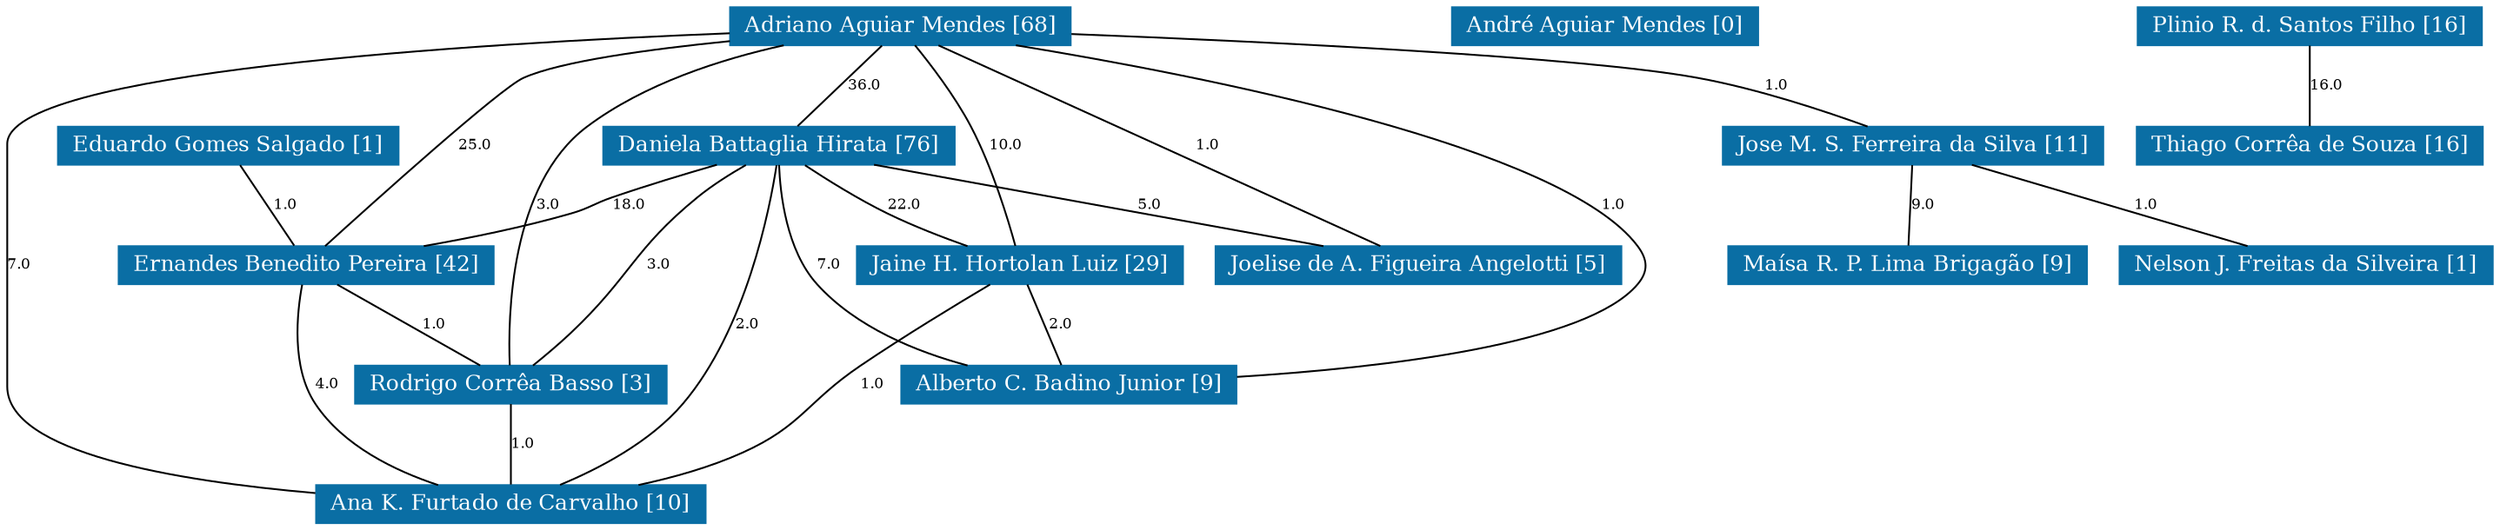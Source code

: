 strict graph grafo2 {
	graph [bb="0,0,1164,285",
		id=grafo2,
		overlap=False
	];
	node [fontsize=12,
		label="\N",
		shape=rectangle,
		style=filled
	];
	0	 [URL="membro-2926571414651131.html",
		color="#0A6EA4",
		fontcolor="#FFFFFF",
		height=0.29167,
		label="Adriano Aguiar Mendes [68]",
		pos="430,274.5",
		width=2.1389];
	2	 [URL="membro-5292381247624407.html",
		color="#0A6EA4",
		fontcolor="#FFFFFF",
		height=0.29167,
		label="Daniela Battaglia Hirata [76]",
		pos="373,208.5",
		width=2.1528];
	0 -- 2	 [fontsize=8,
		label=36.0,
		lp="412,241.5",
		pos="420.84,263.9 410.27,251.65 392.97,231.62 382.32,219.3"];
	4	 [URL="membro-0524540000904823.html",
		color="#0A6EA4",
		fontcolor="#FFFFFF",
		height=0.29167,
		label="Ernandes Benedito Pereira [42]",
		pos="142,142.5",
		width=2.3056];
	0 -- 4	 [fontsize=8,
		label=25.0,
		lp="218,208.5",
		pos="352.92,267.61 310.58,262.86 262.91,255.66 244,246 221.42,234.46 171.42,177.24 150.97,153.18"];
	5	 [URL="membro-3433047807065363.html",
		color="#0A6EA4",
		fontcolor="#FFFFFF",
		height=0.29167,
		label="Jaine H. Hortolan Luiz [29]",
		pos="487,142.5",
		width=2.0694];
	0 -- 5	 [fontsize=8,
		label=10.0,
		lp="475,208.5",
		pos="436.21,263.65 442.4,252.61 451.97,234.91 459,219 469.18,195.97 478.74,167.98 483.62,153.07"];
	6	 [URL="membro-3798416800583466.html",
		color="#0A6EA4",
		fontcolor="#FFFFFF",
		height=0.29167,
		label="Joelise de A. Figueira Angelotti [5]",
		pos="671,142.5",
		width=2.5278];
	0 -- 6	 [fontsize=8,
		label=1.0,
		lp="572,208.5",
		pos="449.31,263.92 494.44,239.21 606.38,177.89 651.59,153.13"];
	7	 [URL="membro-0436922594542722.html",
		color="#0A6EA4",
		fontcolor="#FFFFFF",
		height=0.29167,
		label="Jose M. S. Ferreira da Silva [11]",
		pos="903,208.5",
		width=2.3611];
	0 -- 7	 [fontsize=8,
		label=1.0,
		lp="840,241.5",
		pos="507.12,271.22 599.73,266.83 749.42,258.15 804,246 831.27,239.93 861.06,227.85 880.76,219.03"];
	10	 [URL="membro-4043789557049115.html",
		color="#0A6EA4",
		fontcolor="#FFFFFF",
		height=0.29167,
		label="Rodrigo Corrêa Basso [3]",
		pos="241,76.5",
		width=1.9444];
	0 -- 10	 [fontsize=8,
		label=3.0,
		lp="258,175.5",
		pos="386.6,263.94 356.48,255.2 316.46,240.66 286,219 267.5,205.84 262.03,200.83 253,180 239.34,148.46 239.34,106.73 240.26,87.302"];
	12	 [URL="membro-6244428434217018.html",
		color="#0A6EA4",
		fontcolor="#FFFFFF",
		height=0.29167,
		label="Alberto C. Badino Junior [9]",
		pos="515,76.5",
		width=2.1389];
	0 -- 12	 [fontsize=8,
		label=1.0,
		lp="756,175.5",
		pos="480.47,263.94 566.77,244.74 736.72,201.6 771,153 776.38,145.37 776.86,139.27 771,132 748.8,104.48 659.12,89.912 592.12,82.719"];
	14	 [URL="membro-8233720168272812.html",
		color="#0A6EA4",
		fontcolor="#FFFFFF",
		height=0.29167,
		label="Ana K. Furtado de Carvalho [10]",
		pos="241,10.5",
		width=2.4583];
	0 -- 14	 [fontsize=8,
		label=7.0,
		lp="5,142.5",
		pos="352.63,270.37 228.83,262.7 0,243.76 0,208.5 0,208.5 0,208.5 0,76.5 0,43.802 83.57,26.727 152.29,18.214"];
	2 -- 4	 [fontsize=8,
		label=18.0,
		lp="294,175.5",
		pos="339.78,197.95 323.76,192.74 304.31,186.25 287,180 276.68,176.27 274.48,174.26 264,171 241.46,164 216.11,157.81 194.39,153.01"];
	2 -- 5	 [fontsize=8,
		label=22.0,
		lp="431,175.5",
		pos="385.9,197.84 395.91,189.86 410.34,178.99 424,171 435.5,164.27 448.87,158.02 460.33,153.1"];
	2 -- 6	 [fontsize=8,
		label=5.0,
		lp="545,175.5",
		pos="420.55,197.97 476.09,185.67 567.45,165.43 623.13,153.1"];
	2 -- 10	 [fontsize=8,
		label=3.0,
		lp="309,142.5",
		pos="353.69,197.76 345.65,192.85 336.48,186.66 329,180 296.7,151.24 295.36,137.65 267,105 261.82,99.033 255.89,92.512 251,87.215"];
	2 -- 12	 [fontsize=8,
		label=7.0,
		lp="398,142.5",
		pos="373.01,197.81 373.59,181.71 376.91,151.11 393,132 412.26,109.13 442.92,95.232 468.69,87.066"];
	2 -- 14	 [fontsize=8,
		label=2.0,
		lp="352,109.5",
		pos="371.27,197.79 366.74,172.53 352.57,108.21 320,66 304.74,46.228 280.48,30.67 262.87,21.12"];
	4 -- 10	 [fontsize=8,
		label=1.0,
		lp="203,109.5",
		pos="157.91,131.9 176.38,119.58 206.68,99.383 225.13,87.078"];
	4 -- 14	 [fontsize=8,
		label=4.0,
		lp="157,76.5",
		pos="140.69,131.9 139.32,116.19 138.88,86.39 152,66 165.79,44.559 191.12,29.971 211.23,21.152"];
	5 -- 12	 [fontsize=8,
		label=2.0,
		lp="508,109.5",
		pos="491.5,131.9 496.69,119.65 505.19,99.622 510.42,87.297"];
	5 -- 14	 [fontsize=8,
		label=1.0,
		lp="421,76.5",
		pos="473.87,131.87 442.81,106.79 366.41,45.535 353,39 336.86,31.134 318.31,25.284 301.02,21.003"];
	8	 [URL="membro-6853382226977684.html",
		color="#0A6EA4",
		fontcolor="#FFFFFF",
		height=0.29167,
		label="Nelson J. Freitas da Silveira [1]",
		pos="1082,142.5",
		width=2.2778];
	7 -- 8	 [fontsize=8,
		label=1.0,
		lp="1009,175.5",
		pos="931.76,197.9 965.16,185.58 1019.9,165.38 1053.3,153.08"];
	13	 [URL="membro-0963588859777460.html",
		color="#0A6EA4",
		fontcolor="#FFFFFF",
		height=0.29167,
		label="Maísa R. P. Lima Brigagão [9]",
		pos="901,142.5",
		width=2.25];
	7 -- 13	 [fontsize=8,
		label=9.0,
		lp="908,175.5",
		pos="902.68,197.9 902.31,185.65 901.7,165.62 901.33,153.3"];
	10 -- 14	 [fontsize=8,
		label=1.0,
		lp="246,43.5",
		pos="241,65.896 241,53.653 241,33.622 241,21.297"];
	1	 [URL="membro-1409264122407992.html",
		color="#0A6EA4",
		fontcolor="#FFFFFF",
		height=0.29167,
		label="André Aguiar Mendes [0]",
		pos="786,274.5",
		width=1.9306];
	3	 [URL="membro-2363460036599181.html",
		color="#0A6EA4",
		fontcolor="#FFFFFF",
		height=0.29167,
		label="Eduardo Gomes Salgado [1]",
		pos="104,208.5",
		width=2.1111];
	3 -- 4	 [fontsize=8,
		label=1.0,
		lp="131,175.5",
		pos="110.11,197.9 117.15,185.65 128.69,165.62 135.78,153.3"];
	9	 [URL="membro-0595142298134685.html",
		color="#0A6EA4",
		fontcolor="#FFFFFF",
		height=0.29167,
		label="Plinio R. d. Santos Filho [16]",
		pos="1084,274.5",
		width=2.1528];
	11	 [URL="membro-2834667104138232.html",
		color="#0A6EA4",
		fontcolor="#FFFFFF",
		height=0.29167,
		label="Thiago Corrêa de Souza [16]",
		pos="1084,208.5",
		width=2.1528];
	9 -- 11	 [fontsize=8,
		label=16.0,
		lp="1091,241.5",
		pos="1084,263.9 1084,251.65 1084,231.62 1084,219.3"];
}
